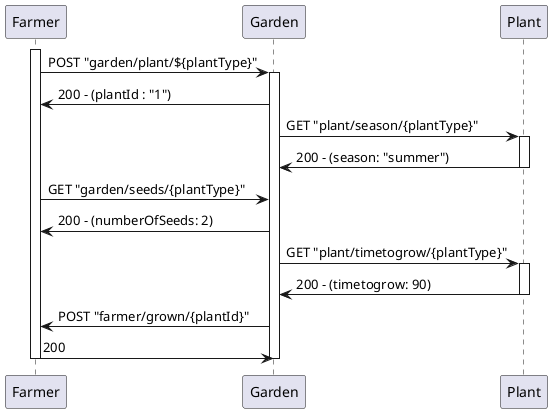 @startuml

participant "Farmer" as FA
participant "Garden" as GA
participant "Plant" as PL

activate FA

FA -> GA : POST "garden/plant/${plantType}"
activate GA
GA -> FA : 200 - (plantId : "1")

GA -> PL : GET "plant/season/{plantType}"
activate PL
PL -> GA : 200 - (season: "summer")
deactivate PL

FA -> GA: GET "garden/seeds/{plantType}"
GA -> FA: 200 - (numberOfSeeds: 2)

GA -> PL: GET "plant/timetogrow/{plantType}"
activate PL
PL -> GA: 200 - (timetogrow: 90)
deactivate PL

GA -> FA: POST "farmer/grown/{plantId}"
FA -> GA: 200

deactivate GA
deactivate FA

@enduml
